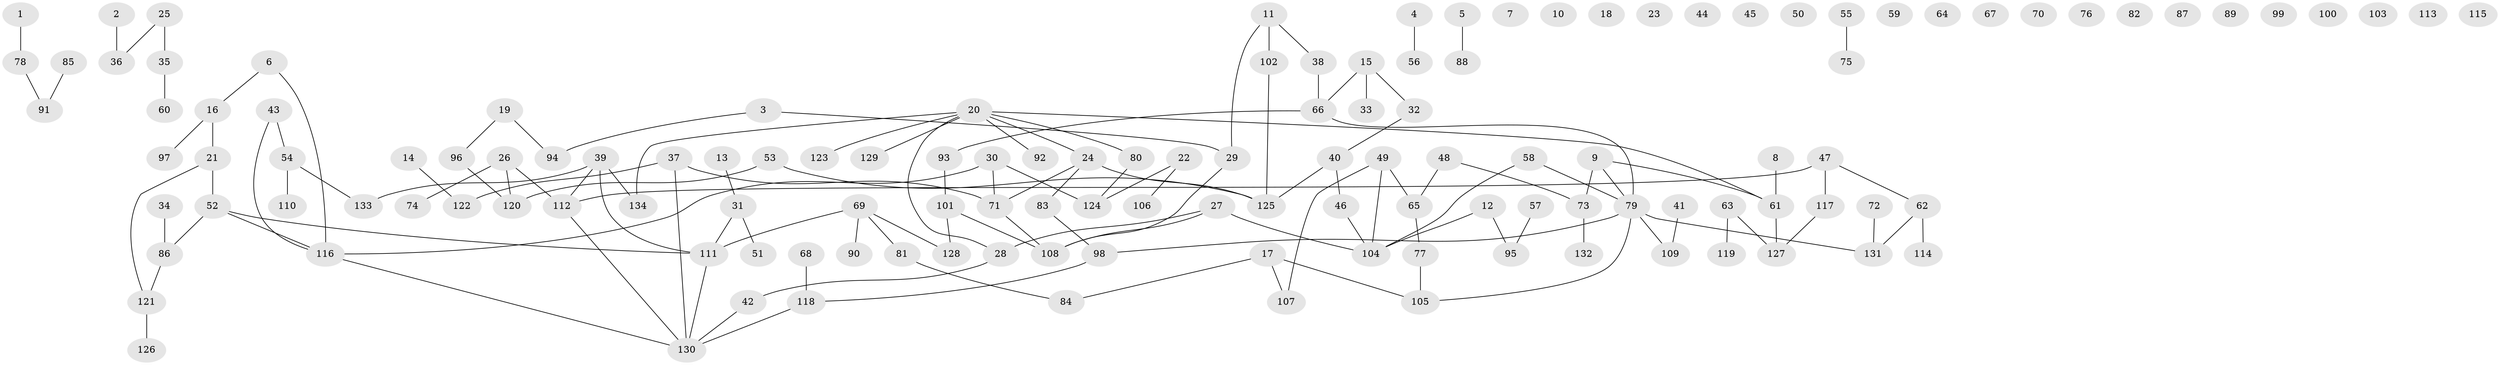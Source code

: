 // Generated by graph-tools (version 1.1) at 2025/12/03/09/25 04:12:52]
// undirected, 134 vertices, 135 edges
graph export_dot {
graph [start="1"]
  node [color=gray90,style=filled];
  1;
  2;
  3;
  4;
  5;
  6;
  7;
  8;
  9;
  10;
  11;
  12;
  13;
  14;
  15;
  16;
  17;
  18;
  19;
  20;
  21;
  22;
  23;
  24;
  25;
  26;
  27;
  28;
  29;
  30;
  31;
  32;
  33;
  34;
  35;
  36;
  37;
  38;
  39;
  40;
  41;
  42;
  43;
  44;
  45;
  46;
  47;
  48;
  49;
  50;
  51;
  52;
  53;
  54;
  55;
  56;
  57;
  58;
  59;
  60;
  61;
  62;
  63;
  64;
  65;
  66;
  67;
  68;
  69;
  70;
  71;
  72;
  73;
  74;
  75;
  76;
  77;
  78;
  79;
  80;
  81;
  82;
  83;
  84;
  85;
  86;
  87;
  88;
  89;
  90;
  91;
  92;
  93;
  94;
  95;
  96;
  97;
  98;
  99;
  100;
  101;
  102;
  103;
  104;
  105;
  106;
  107;
  108;
  109;
  110;
  111;
  112;
  113;
  114;
  115;
  116;
  117;
  118;
  119;
  120;
  121;
  122;
  123;
  124;
  125;
  126;
  127;
  128;
  129;
  130;
  131;
  132;
  133;
  134;
  1 -- 78;
  2 -- 36;
  3 -- 29;
  3 -- 94;
  4 -- 56;
  5 -- 88;
  6 -- 16;
  6 -- 116;
  8 -- 61;
  9 -- 61;
  9 -- 73;
  9 -- 79;
  11 -- 29;
  11 -- 38;
  11 -- 102;
  12 -- 95;
  12 -- 104;
  13 -- 31;
  14 -- 122;
  15 -- 32;
  15 -- 33;
  15 -- 66;
  16 -- 21;
  16 -- 97;
  17 -- 84;
  17 -- 105;
  17 -- 107;
  19 -- 94;
  19 -- 96;
  20 -- 24;
  20 -- 28;
  20 -- 61;
  20 -- 80;
  20 -- 92;
  20 -- 123;
  20 -- 129;
  20 -- 134;
  21 -- 52;
  21 -- 121;
  22 -- 106;
  22 -- 124;
  24 -- 71;
  24 -- 83;
  24 -- 125;
  25 -- 35;
  25 -- 36;
  26 -- 74;
  26 -- 112;
  26 -- 120;
  27 -- 28;
  27 -- 104;
  27 -- 108;
  28 -- 42;
  29 -- 108;
  30 -- 71;
  30 -- 116;
  30 -- 124;
  31 -- 51;
  31 -- 111;
  32 -- 40;
  34 -- 86;
  35 -- 60;
  37 -- 71;
  37 -- 122;
  37 -- 130;
  38 -- 66;
  39 -- 111;
  39 -- 112;
  39 -- 133;
  39 -- 134;
  40 -- 46;
  40 -- 125;
  41 -- 109;
  42 -- 130;
  43 -- 54;
  43 -- 116;
  46 -- 104;
  47 -- 62;
  47 -- 112;
  47 -- 117;
  48 -- 65;
  48 -- 73;
  49 -- 65;
  49 -- 104;
  49 -- 107;
  52 -- 86;
  52 -- 111;
  52 -- 116;
  53 -- 120;
  53 -- 125;
  54 -- 110;
  54 -- 133;
  55 -- 75;
  57 -- 95;
  58 -- 79;
  58 -- 104;
  61 -- 127;
  62 -- 114;
  62 -- 131;
  63 -- 119;
  63 -- 127;
  65 -- 77;
  66 -- 79;
  66 -- 93;
  68 -- 118;
  69 -- 81;
  69 -- 90;
  69 -- 111;
  69 -- 128;
  71 -- 108;
  72 -- 131;
  73 -- 132;
  77 -- 105;
  78 -- 91;
  79 -- 98;
  79 -- 105;
  79 -- 109;
  79 -- 131;
  80 -- 124;
  81 -- 84;
  83 -- 98;
  85 -- 91;
  86 -- 121;
  93 -- 101;
  96 -- 120;
  98 -- 118;
  101 -- 108;
  101 -- 128;
  102 -- 125;
  111 -- 130;
  112 -- 130;
  116 -- 130;
  117 -- 127;
  118 -- 130;
  121 -- 126;
}
